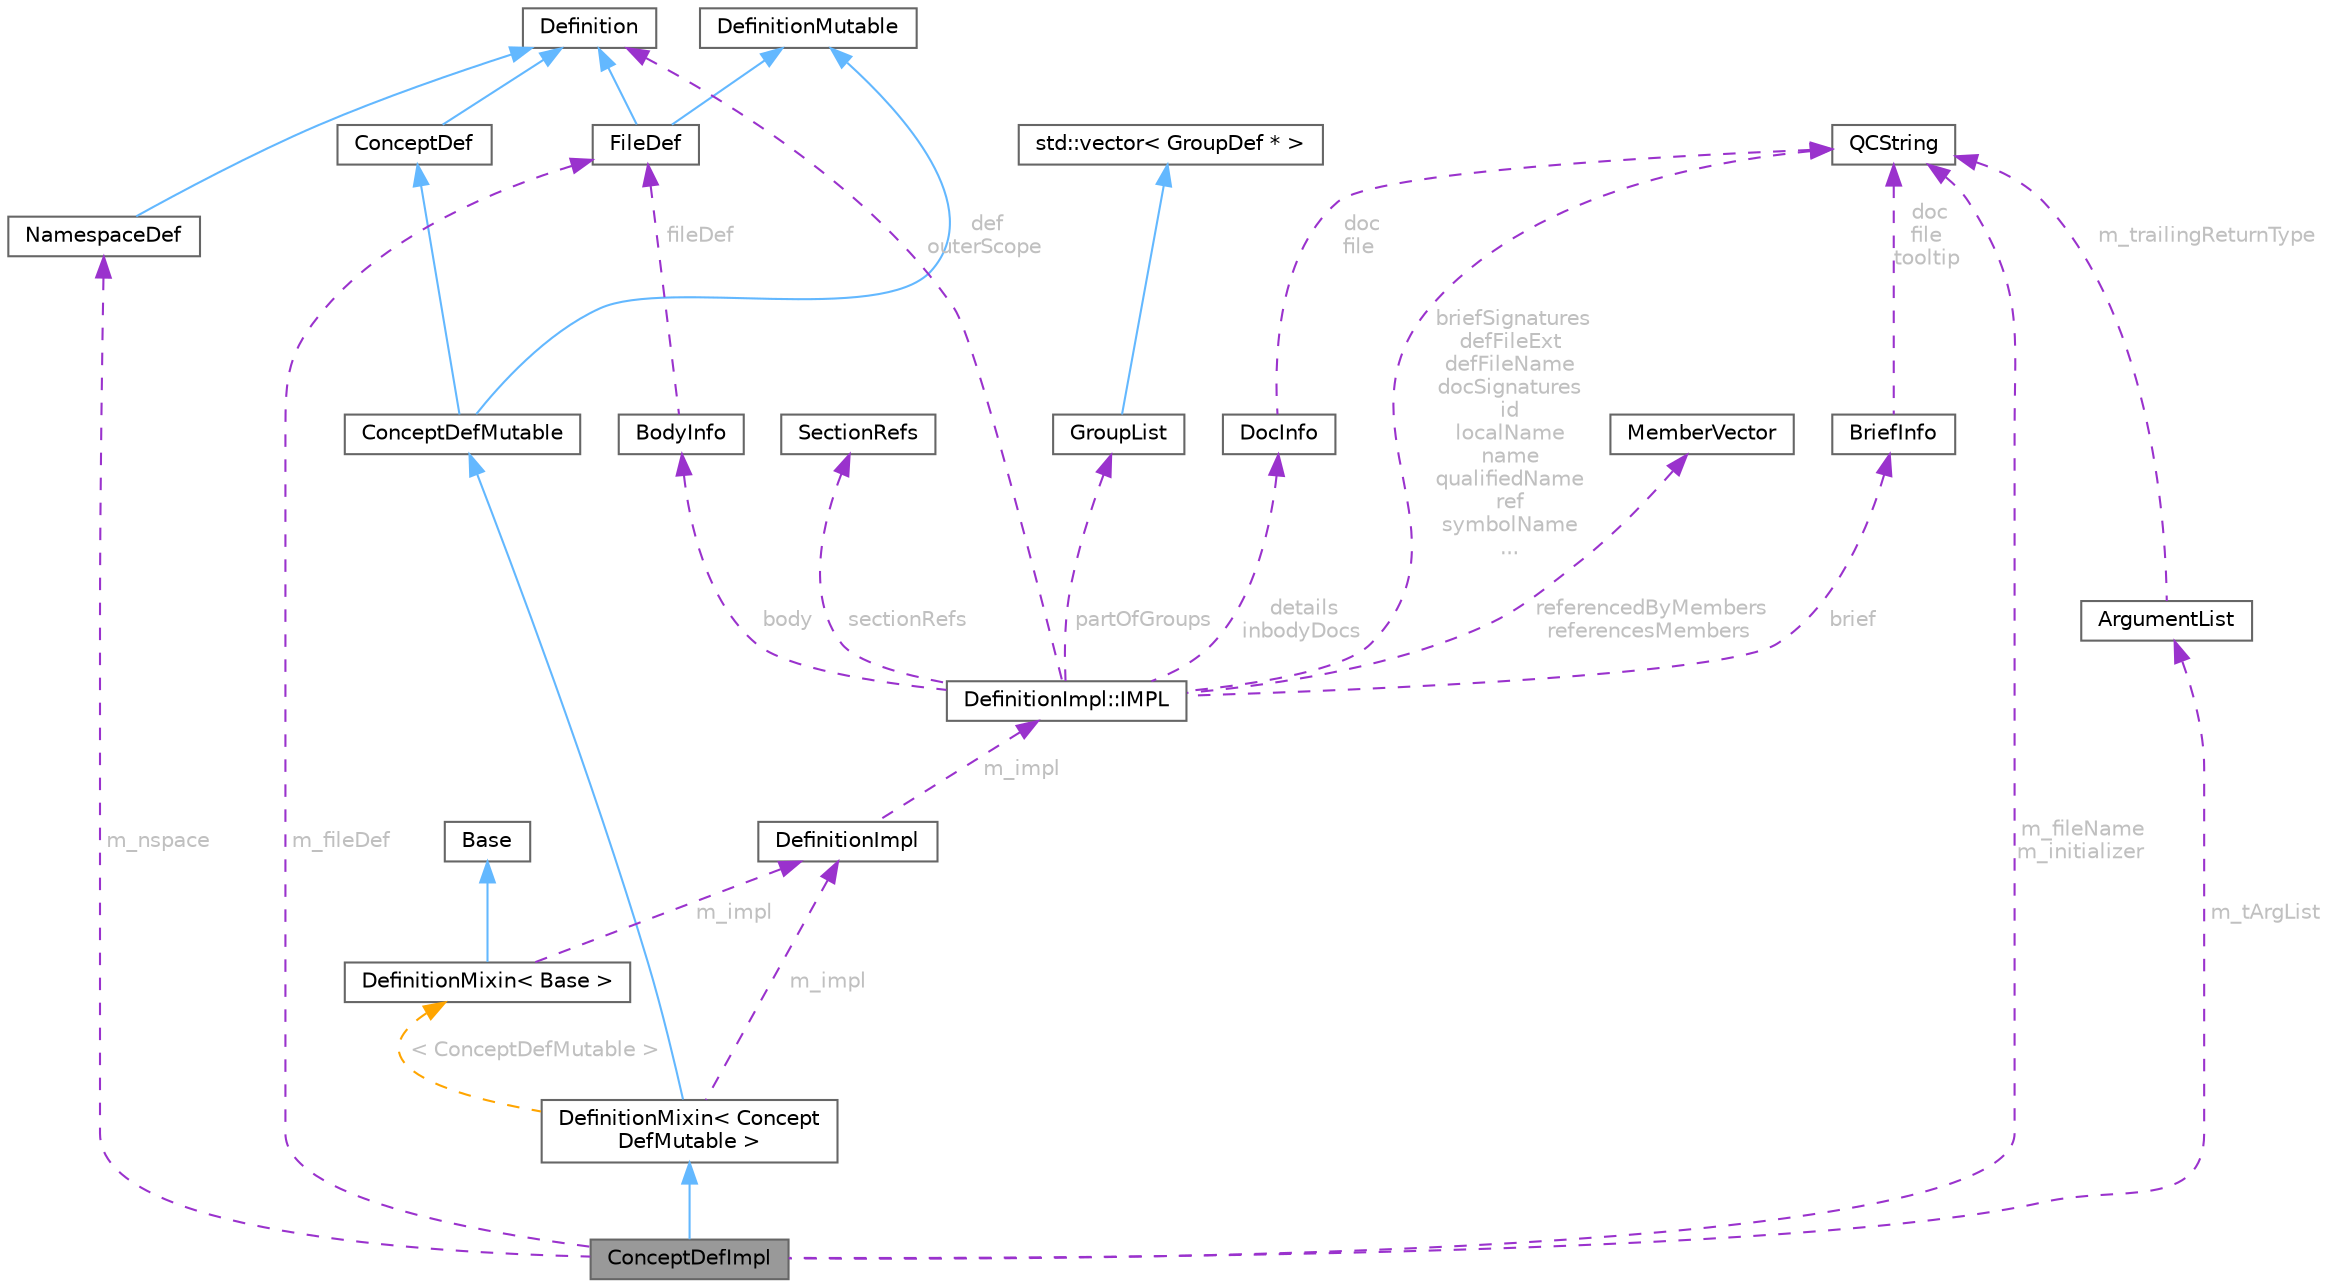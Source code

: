 digraph "ConceptDefImpl"
{
 // INTERACTIVE_SVG=YES
 // LATEX_PDF_SIZE
  bgcolor="transparent";
  edge [fontname=Helvetica,fontsize=10,labelfontname=Helvetica,labelfontsize=10];
  node [fontname=Helvetica,fontsize=10,shape=box,height=0.2,width=0.4];
  Node1 [id="Node000001",label="ConceptDefImpl",height=0.2,width=0.4,color="gray40", fillcolor="grey60", style="filled", fontcolor="black",tooltip=" "];
  Node2 -> Node1 [id="edge1_Node000001_Node000002",dir="back",color="steelblue1",style="solid",tooltip=" "];
  Node2 [id="Node000002",label="DefinitionMixin\< Concept\lDefMutable \>",height=0.2,width=0.4,color="gray40", fillcolor="white", style="filled",URL="$dd/d10/class_definition_mixin.html",tooltip=" "];
  Node3 -> Node2 [id="edge2_Node000002_Node000003",dir="back",color="steelblue1",style="solid",tooltip=" "];
  Node3 [id="Node000003",label="ConceptDefMutable",height=0.2,width=0.4,color="gray40", fillcolor="white", style="filled",URL="$d4/deb/class_concept_def_mutable.html",tooltip=" "];
  Node4 -> Node3 [id="edge3_Node000003_Node000004",dir="back",color="steelblue1",style="solid",tooltip=" "];
  Node4 [id="Node000004",label="DefinitionMutable",height=0.2,width=0.4,color="gray40", fillcolor="white", style="filled",URL="$d0/d46/class_definition_mutable.html",tooltip=" "];
  Node5 -> Node3 [id="edge4_Node000003_Node000005",dir="back",color="steelblue1",style="solid",tooltip=" "];
  Node5 [id="Node000005",label="ConceptDef",height=0.2,width=0.4,color="gray40", fillcolor="white", style="filled",URL="$d6/d8d/class_concept_def.html",tooltip=" "];
  Node6 -> Node5 [id="edge5_Node000005_Node000006",dir="back",color="steelblue1",style="solid",tooltip=" "];
  Node6 [id="Node000006",label="Definition",height=0.2,width=0.4,color="gray40", fillcolor="white", style="filled",URL="$d5/dcc/class_definition.html",tooltip="The common base class of all entity definitions found in the sources."];
  Node7 -> Node2 [id="edge6_Node000002_Node000007",dir="back",color="darkorchid3",style="dashed",tooltip=" ",label=" m_impl",fontcolor="grey" ];
  Node7 [id="Node000007",label="DefinitionImpl",height=0.2,width=0.4,color="gray40", fillcolor="white", style="filled",URL="$d3/ddf/class_definition_impl.html",tooltip=" "];
  Node8 -> Node7 [id="edge7_Node000007_Node000008",dir="back",color="darkorchid3",style="dashed",tooltip=" ",label=" m_impl",fontcolor="grey" ];
  Node8 [id="Node000008",label="DefinitionImpl::IMPL",height=0.2,width=0.4,color="gray40", fillcolor="white", style="filled",URL="$dd/d50/class_definition_impl_1_1_i_m_p_l.html",tooltip="Private data associated with a Symbol DefinitionImpl object."];
  Node6 -> Node8 [id="edge8_Node000008_Node000006",dir="back",color="darkorchid3",style="dashed",tooltip=" ",label=" def\nouterScope",fontcolor="grey" ];
  Node9 -> Node8 [id="edge9_Node000008_Node000009",dir="back",color="darkorchid3",style="dashed",tooltip=" ",label=" sectionRefs",fontcolor="grey" ];
  Node9 [id="Node000009",label="SectionRefs",height=0.2,width=0.4,color="gray40", fillcolor="white", style="filled",URL="$d1/df9/class_section_refs.html",tooltip="class that represents a list of constant references to sections."];
  Node10 -> Node8 [id="edge10_Node000008_Node000010",dir="back",color="darkorchid3",style="dashed",tooltip=" ",label=" partOfGroups",fontcolor="grey" ];
  Node10 [id="Node000010",label="GroupList",height=0.2,width=0.4,color="gray40", fillcolor="white", style="filled",URL="$d3/d3b/class_group_list.html",tooltip=" "];
  Node11 -> Node10 [id="edge11_Node000010_Node000011",dir="back",color="steelblue1",style="solid",tooltip=" "];
  Node11 [id="Node000011",label="std::vector\< GroupDef * \>",height=0.2,width=0.4,color="gray40", fillcolor="white", style="filled",tooltip=" "];
  Node12 -> Node8 [id="edge12_Node000008_Node000012",dir="back",color="darkorchid3",style="dashed",tooltip=" ",label=" details\ninbodyDocs",fontcolor="grey" ];
  Node12 [id="Node000012",label="DocInfo",height=0.2,width=0.4,color="gray40", fillcolor="white", style="filled",URL="$d7/dd5/struct_doc_info.html",tooltip="Data associated with a detailed description."];
  Node13 -> Node12 [id="edge13_Node000012_Node000013",dir="back",color="darkorchid3",style="dashed",tooltip=" ",label=" doc\nfile",fontcolor="grey" ];
  Node13 [id="Node000013",label="QCString",height=0.2,width=0.4,color="gray40", fillcolor="white", style="filled",URL="$d9/d45/class_q_c_string.html",tooltip="This is an alternative implementation of QCString."];
  Node14 -> Node8 [id="edge14_Node000008_Node000014",dir="back",color="darkorchid3",style="dashed",tooltip=" ",label=" brief",fontcolor="grey" ];
  Node14 [id="Node000014",label="BriefInfo",height=0.2,width=0.4,color="gray40", fillcolor="white", style="filled",URL="$d0/da7/struct_brief_info.html",tooltip="Data associated with a brief description."];
  Node13 -> Node14 [id="edge15_Node000014_Node000013",dir="back",color="darkorchid3",style="dashed",tooltip=" ",label=" doc\nfile\ntooltip",fontcolor="grey" ];
  Node15 -> Node8 [id="edge16_Node000008_Node000015",dir="back",color="darkorchid3",style="dashed",tooltip=" ",label=" body",fontcolor="grey" ];
  Node15 [id="Node000015",label="BodyInfo",height=0.2,width=0.4,color="gray40", fillcolor="white", style="filled",URL="$db/dab/struct_body_info.html",tooltip="Data associated with description found in the body."];
  Node16 -> Node15 [id="edge17_Node000015_Node000016",dir="back",color="darkorchid3",style="dashed",tooltip=" ",label=" fileDef",fontcolor="grey" ];
  Node16 [id="Node000016",label="FileDef",height=0.2,width=0.4,color="gray40", fillcolor="white", style="filled",URL="$de/db0/class_file_def.html",tooltip="A model of a file symbol."];
  Node4 -> Node16 [id="edge18_Node000016_Node000004",dir="back",color="steelblue1",style="solid",tooltip=" "];
  Node6 -> Node16 [id="edge19_Node000016_Node000006",dir="back",color="steelblue1",style="solid",tooltip=" "];
  Node13 -> Node8 [id="edge20_Node000008_Node000013",dir="back",color="darkorchid3",style="dashed",tooltip=" ",label=" briefSignatures\ndefFileExt\ndefFileName\ndocSignatures\nid\nlocalName\nname\nqualifiedName\nref\nsymbolName\n...",fontcolor="grey" ];
  Node17 -> Node8 [id="edge21_Node000008_Node000017",dir="back",color="darkorchid3",style="dashed",tooltip=" ",label=" referencedByMembers\nreferencesMembers",fontcolor="grey" ];
  Node17 [id="Node000017",label="MemberVector",height=0.2,width=0.4,color="gray40", fillcolor="white", style="filled",URL="$d1/d7d/class_member_vector.html",tooltip="A vector of MemberDef object."];
  Node18 -> Node2 [id="edge22_Node000002_Node000018",dir="back",color="orange",style="dashed",tooltip=" ",label=" \< ConceptDefMutable \>",fontcolor="grey" ];
  Node18 [id="Node000018",label="DefinitionMixin\< Base \>",height=0.2,width=0.4,color="gray40", fillcolor="white", style="filled",URL="$dd/d10/class_definition_mixin.html",tooltip=" "];
  Node19 -> Node18 [id="edge23_Node000018_Node000019",dir="back",color="steelblue1",style="solid",tooltip=" "];
  Node19 [id="Node000019",label="Base",height=0.2,width=0.4,color="gray40", fillcolor="white", style="filled",tooltip=" "];
  Node7 -> Node18 [id="edge24_Node000018_Node000007",dir="back",color="darkorchid3",style="dashed",tooltip=" ",label=" m_impl",fontcolor="grey" ];
  Node13 -> Node1 [id="edge25_Node000001_Node000013",dir="back",color="darkorchid3",style="dashed",tooltip=" ",label=" m_fileName\nm_initializer",fontcolor="grey" ];
  Node20 -> Node1 [id="edge26_Node000001_Node000020",dir="back",color="darkorchid3",style="dashed",tooltip=" ",label=" m_nspace",fontcolor="grey" ];
  Node20 [id="Node000020",label="NamespaceDef",height=0.2,width=0.4,color="gray40", fillcolor="white", style="filled",URL="$d0/d07/class_namespace_def.html",tooltip="An abstract interface of a namespace symbol."];
  Node6 -> Node20 [id="edge27_Node000020_Node000006",dir="back",color="steelblue1",style="solid",tooltip=" "];
  Node16 -> Node1 [id="edge28_Node000001_Node000016",dir="back",color="darkorchid3",style="dashed",tooltip=" ",label=" m_fileDef",fontcolor="grey" ];
  Node21 -> Node1 [id="edge29_Node000001_Node000021",dir="back",color="darkorchid3",style="dashed",tooltip=" ",label=" m_tArgList",fontcolor="grey" ];
  Node21 [id="Node000021",label="ArgumentList",height=0.2,width=0.4,color="gray40", fillcolor="white", style="filled",URL="$d7/df8/class_argument_list.html",tooltip="This class represents an function or template argument list."];
  Node13 -> Node21 [id="edge30_Node000021_Node000013",dir="back",color="darkorchid3",style="dashed",tooltip=" ",label=" m_trailingReturnType",fontcolor="grey" ];
}
